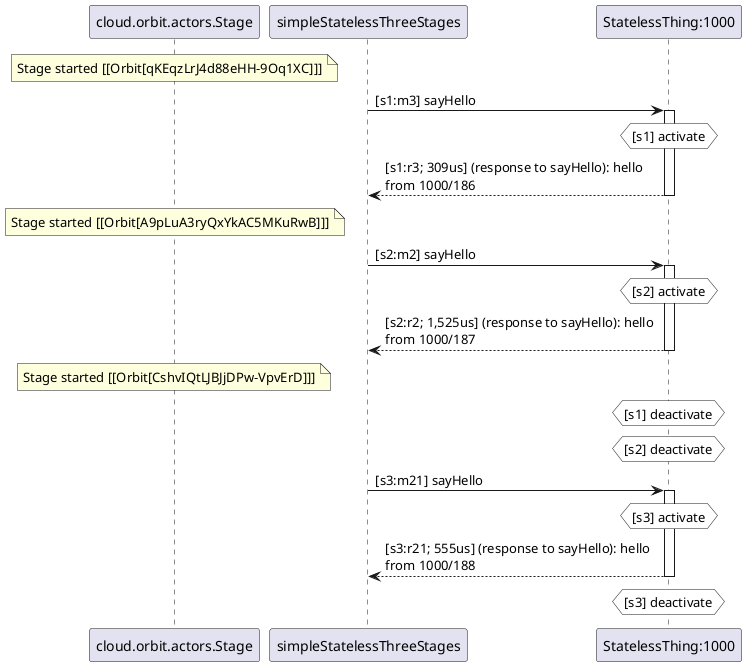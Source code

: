 @startuml
note over "cloud.orbit.actors.Stage": Stage started [[Orbit[qKEqzLrJ4d88eHH-9Oq1XC]]]
"simpleStatelessThreeStages" -> "StatelessThing:1000" : [s1:m3] sayHello
activate "StatelessThing:1000"
hnote over "StatelessThing:1000" #white : [s1] activate
"StatelessThing:1000" --> "simpleStatelessThreeStages" : [s1:r3; 309us] (response to sayHello): hello \nfrom 1000/186
deactivate "StatelessThing:1000"
note over "cloud.orbit.actors.Stage": Stage started [[Orbit[A9pLuA3ryQxYkAC5MKuRwB]]]
"simpleStatelessThreeStages" -> "StatelessThing:1000" : [s2:m2] sayHello
activate "StatelessThing:1000"
hnote over "StatelessThing:1000" #white : [s2] activate
"StatelessThing:1000" --> "simpleStatelessThreeStages" : [s2:r2; 1,525us] (response to sayHello): hello \nfrom 1000/187
deactivate "StatelessThing:1000"
note over "cloud.orbit.actors.Stage": Stage started [[Orbit[CshvIQtLJBJjDPw-VpvErD]]]
hnote over "StatelessThing:1000" #white : [s1] deactivate
hnote over "StatelessThing:1000" #white : [s2] deactivate
"simpleStatelessThreeStages" -> "StatelessThing:1000" : [s3:m21] sayHello
activate "StatelessThing:1000"
hnote over "StatelessThing:1000" #white : [s3] activate
"StatelessThing:1000" --> "simpleStatelessThreeStages" : [s3:r21; 555us] (response to sayHello): hello \nfrom 1000/188
deactivate "StatelessThing:1000"
hnote over "StatelessThing:1000" #white : [s3] deactivate
@enduml
